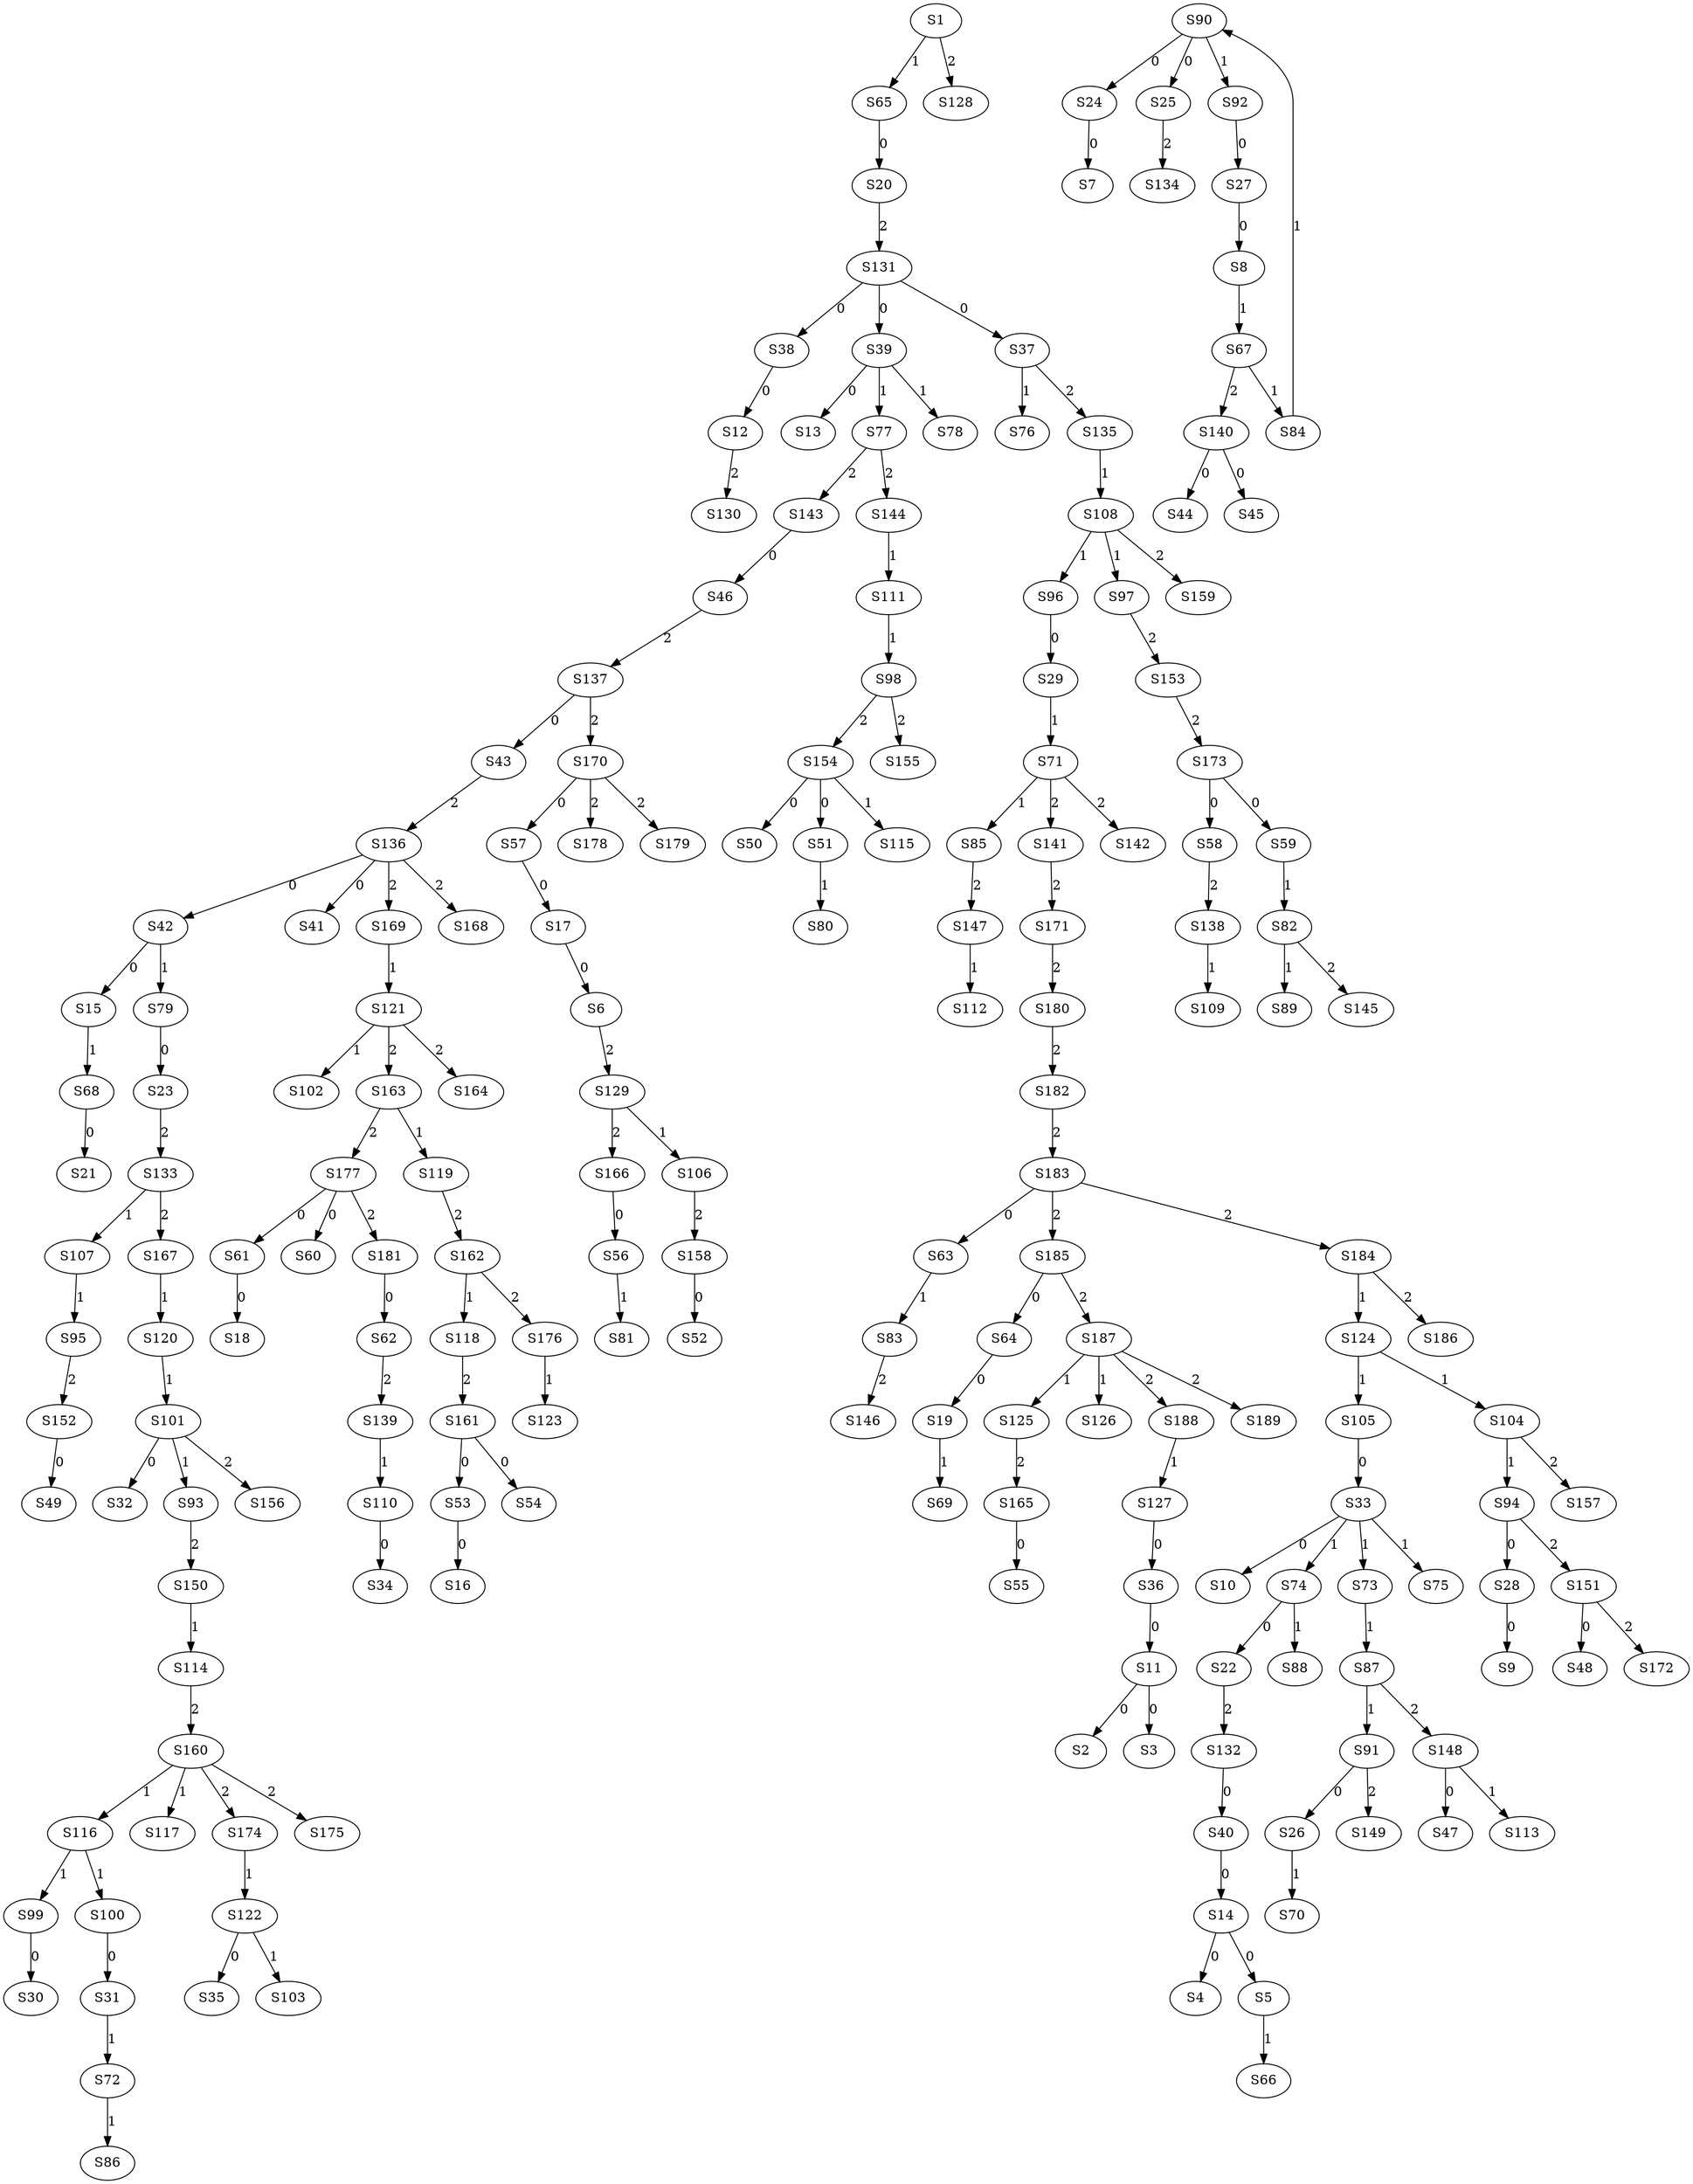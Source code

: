 strict digraph {
	S11 -> S2 [ label = 0 ];
	S11 -> S3 [ label = 0 ];
	S14 -> S4 [ label = 0 ];
	S14 -> S5 [ label = 0 ];
	S17 -> S6 [ label = 0 ];
	S24 -> S7 [ label = 0 ];
	S27 -> S8 [ label = 0 ];
	S28 -> S9 [ label = 0 ];
	S33 -> S10 [ label = 0 ];
	S36 -> S11 [ label = 0 ];
	S38 -> S12 [ label = 0 ];
	S39 -> S13 [ label = 0 ];
	S40 -> S14 [ label = 0 ];
	S42 -> S15 [ label = 0 ];
	S53 -> S16 [ label = 0 ];
	S57 -> S17 [ label = 0 ];
	S61 -> S18 [ label = 0 ];
	S64 -> S19 [ label = 0 ];
	S65 -> S20 [ label = 0 ];
	S68 -> S21 [ label = 0 ];
	S74 -> S22 [ label = 0 ];
	S79 -> S23 [ label = 0 ];
	S90 -> S24 [ label = 0 ];
	S90 -> S25 [ label = 0 ];
	S91 -> S26 [ label = 0 ];
	S92 -> S27 [ label = 0 ];
	S94 -> S28 [ label = 0 ];
	S96 -> S29 [ label = 0 ];
	S99 -> S30 [ label = 0 ];
	S100 -> S31 [ label = 0 ];
	S101 -> S32 [ label = 0 ];
	S105 -> S33 [ label = 0 ];
	S110 -> S34 [ label = 0 ];
	S122 -> S35 [ label = 0 ];
	S127 -> S36 [ label = 0 ];
	S131 -> S37 [ label = 0 ];
	S131 -> S38 [ label = 0 ];
	S131 -> S39 [ label = 0 ];
	S132 -> S40 [ label = 0 ];
	S136 -> S41 [ label = 0 ];
	S136 -> S42 [ label = 0 ];
	S137 -> S43 [ label = 0 ];
	S140 -> S44 [ label = 0 ];
	S140 -> S45 [ label = 0 ];
	S143 -> S46 [ label = 0 ];
	S148 -> S47 [ label = 0 ];
	S151 -> S48 [ label = 0 ];
	S152 -> S49 [ label = 0 ];
	S154 -> S50 [ label = 0 ];
	S154 -> S51 [ label = 0 ];
	S158 -> S52 [ label = 0 ];
	S161 -> S53 [ label = 0 ];
	S161 -> S54 [ label = 0 ];
	S165 -> S55 [ label = 0 ];
	S166 -> S56 [ label = 0 ];
	S170 -> S57 [ label = 0 ];
	S173 -> S58 [ label = 0 ];
	S173 -> S59 [ label = 0 ];
	S177 -> S60 [ label = 0 ];
	S177 -> S61 [ label = 0 ];
	S181 -> S62 [ label = 0 ];
	S183 -> S63 [ label = 0 ];
	S185 -> S64 [ label = 0 ];
	S1 -> S65 [ label = 1 ];
	S5 -> S66 [ label = 1 ];
	S8 -> S67 [ label = 1 ];
	S15 -> S68 [ label = 1 ];
	S19 -> S69 [ label = 1 ];
	S26 -> S70 [ label = 1 ];
	S29 -> S71 [ label = 1 ];
	S31 -> S72 [ label = 1 ];
	S33 -> S73 [ label = 1 ];
	S33 -> S74 [ label = 1 ];
	S33 -> S75 [ label = 1 ];
	S37 -> S76 [ label = 1 ];
	S39 -> S77 [ label = 1 ];
	S39 -> S78 [ label = 1 ];
	S42 -> S79 [ label = 1 ];
	S51 -> S80 [ label = 1 ];
	S56 -> S81 [ label = 1 ];
	S59 -> S82 [ label = 1 ];
	S63 -> S83 [ label = 1 ];
	S67 -> S84 [ label = 1 ];
	S71 -> S85 [ label = 1 ];
	S72 -> S86 [ label = 1 ];
	S73 -> S87 [ label = 1 ];
	S74 -> S88 [ label = 1 ];
	S82 -> S89 [ label = 1 ];
	S84 -> S90 [ label = 1 ];
	S87 -> S91 [ label = 1 ];
	S90 -> S92 [ label = 1 ];
	S101 -> S93 [ label = 1 ];
	S104 -> S94 [ label = 1 ];
	S107 -> S95 [ label = 1 ];
	S108 -> S96 [ label = 1 ];
	S108 -> S97 [ label = 1 ];
	S111 -> S98 [ label = 1 ];
	S116 -> S99 [ label = 1 ];
	S116 -> S100 [ label = 1 ];
	S120 -> S101 [ label = 1 ];
	S121 -> S102 [ label = 1 ];
	S122 -> S103 [ label = 1 ];
	S124 -> S104 [ label = 1 ];
	S124 -> S105 [ label = 1 ];
	S129 -> S106 [ label = 1 ];
	S133 -> S107 [ label = 1 ];
	S135 -> S108 [ label = 1 ];
	S138 -> S109 [ label = 1 ];
	S139 -> S110 [ label = 1 ];
	S144 -> S111 [ label = 1 ];
	S147 -> S112 [ label = 1 ];
	S148 -> S113 [ label = 1 ];
	S150 -> S114 [ label = 1 ];
	S154 -> S115 [ label = 1 ];
	S160 -> S116 [ label = 1 ];
	S160 -> S117 [ label = 1 ];
	S162 -> S118 [ label = 1 ];
	S163 -> S119 [ label = 1 ];
	S167 -> S120 [ label = 1 ];
	S169 -> S121 [ label = 1 ];
	S174 -> S122 [ label = 1 ];
	S176 -> S123 [ label = 1 ];
	S184 -> S124 [ label = 1 ];
	S187 -> S125 [ label = 1 ];
	S187 -> S126 [ label = 1 ];
	S188 -> S127 [ label = 1 ];
	S1 -> S128 [ label = 2 ];
	S6 -> S129 [ label = 2 ];
	S12 -> S130 [ label = 2 ];
	S20 -> S131 [ label = 2 ];
	S22 -> S132 [ label = 2 ];
	S23 -> S133 [ label = 2 ];
	S25 -> S134 [ label = 2 ];
	S37 -> S135 [ label = 2 ];
	S43 -> S136 [ label = 2 ];
	S46 -> S137 [ label = 2 ];
	S58 -> S138 [ label = 2 ];
	S62 -> S139 [ label = 2 ];
	S67 -> S140 [ label = 2 ];
	S71 -> S141 [ label = 2 ];
	S71 -> S142 [ label = 2 ];
	S77 -> S143 [ label = 2 ];
	S77 -> S144 [ label = 2 ];
	S82 -> S145 [ label = 2 ];
	S83 -> S146 [ label = 2 ];
	S85 -> S147 [ label = 2 ];
	S87 -> S148 [ label = 2 ];
	S91 -> S149 [ label = 2 ];
	S93 -> S150 [ label = 2 ];
	S94 -> S151 [ label = 2 ];
	S95 -> S152 [ label = 2 ];
	S97 -> S153 [ label = 2 ];
	S98 -> S154 [ label = 2 ];
	S98 -> S155 [ label = 2 ];
	S101 -> S156 [ label = 2 ];
	S104 -> S157 [ label = 2 ];
	S106 -> S158 [ label = 2 ];
	S108 -> S159 [ label = 2 ];
	S114 -> S160 [ label = 2 ];
	S118 -> S161 [ label = 2 ];
	S119 -> S162 [ label = 2 ];
	S121 -> S163 [ label = 2 ];
	S121 -> S164 [ label = 2 ];
	S125 -> S165 [ label = 2 ];
	S129 -> S166 [ label = 2 ];
	S133 -> S167 [ label = 2 ];
	S136 -> S168 [ label = 2 ];
	S136 -> S169 [ label = 2 ];
	S137 -> S170 [ label = 2 ];
	S141 -> S171 [ label = 2 ];
	S151 -> S172 [ label = 2 ];
	S153 -> S173 [ label = 2 ];
	S160 -> S174 [ label = 2 ];
	S160 -> S175 [ label = 2 ];
	S162 -> S176 [ label = 2 ];
	S163 -> S177 [ label = 2 ];
	S170 -> S178 [ label = 2 ];
	S170 -> S179 [ label = 2 ];
	S171 -> S180 [ label = 2 ];
	S177 -> S181 [ label = 2 ];
	S180 -> S182 [ label = 2 ];
	S182 -> S183 [ label = 2 ];
	S183 -> S184 [ label = 2 ];
	S183 -> S185 [ label = 2 ];
	S184 -> S186 [ label = 2 ];
	S185 -> S187 [ label = 2 ];
	S187 -> S188 [ label = 2 ];
	S187 -> S189 [ label = 2 ];
}